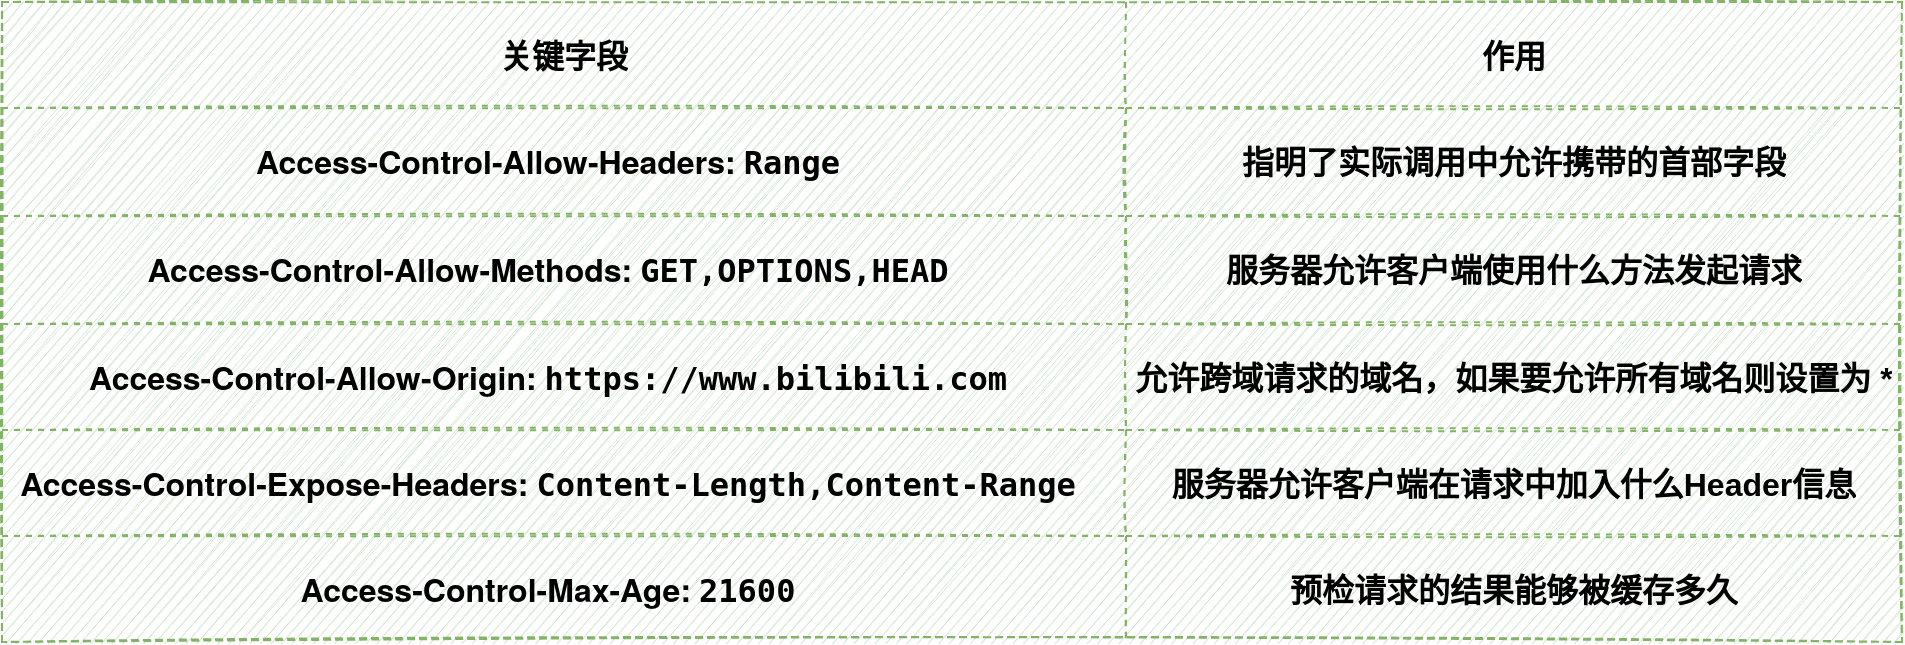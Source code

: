 <mxfile version="14.3.0" type="github">
  <diagram name="Page-1" id="bd83a815-5ea8-2e97-e5ec-87c9f400f2fa">
    <mxGraphModel dx="946" dy="495" grid="1" gridSize="10" guides="1" tooltips="1" connect="1" arrows="1" fold="1" page="1" pageScale="1.5" pageWidth="1169" pageHeight="826" math="0" shadow="0">
      <root>
        <mxCell id="0" style=";html=1;" />
        <mxCell id="1" style=";html=1;" parent="0" />
        <mxCell id="4hUw0P1e5kC0Aczj4ooU-27" value="" style="shape=table;html=1;whiteSpace=wrap;startSize=0;container=1;collapsible=0;childLayout=tableLayout;fillColor=#d5e8d4;strokeColor=#82b366;labelBackgroundColor=none;shadow=0;rounded=1;sketch=1;fontSize=16;fontStyle=1;dashed=1;" parent="1" vertex="1">
          <mxGeometry x="790" y="450" width="950" height="320" as="geometry" />
        </mxCell>
        <mxCell id="4hUw0P1e5kC0Aczj4ooU-28" value="" style="shape=partialRectangle;html=1;whiteSpace=wrap;collapsible=0;dropTarget=0;pointerEvents=0;fillColor=none;top=0;left=0;bottom=0;right=0;points=[[0,0.5],[1,0.5]];portConstraint=eastwest;strokeColor=#788AA3;labelBackgroundColor=none;sketch=1;fontSize=16;fontStyle=1;" parent="4hUw0P1e5kC0Aczj4ooU-27" vertex="1">
          <mxGeometry width="950" height="53" as="geometry" />
        </mxCell>
        <mxCell id="4hUw0P1e5kC0Aczj4ooU-29" value="&lt;span style=&quot;font-family: &amp;quot;open sans&amp;quot;, &amp;quot;clear sans&amp;quot;, &amp;quot;helvetica neue&amp;quot;, helvetica, arial, sans-serif; font-size: 16px; text-align: left;&quot;&gt;关键字段&lt;/span&gt;" style="shape=partialRectangle;html=1;whiteSpace=wrap;connectable=0;overflow=hidden;fillColor=none;top=0;left=0;bottom=0;right=0;strokeColor=#788AA3;labelBackgroundColor=none;sketch=1;fontSize=16;fontStyle=1;" parent="4hUw0P1e5kC0Aczj4ooU-28" vertex="1">
          <mxGeometry width="562" height="53" as="geometry" />
        </mxCell>
        <mxCell id="4hUw0P1e5kC0Aczj4ooU-30" value="&lt;span style=&quot;font-family: &amp;quot;open sans&amp;quot;, &amp;quot;clear sans&amp;quot;, &amp;quot;helvetica neue&amp;quot;, helvetica, arial, sans-serif; font-size: 16px; text-align: left;&quot;&gt;作用&lt;/span&gt;" style="shape=partialRectangle;html=1;whiteSpace=wrap;connectable=0;overflow=hidden;fillColor=none;top=0;left=0;bottom=0;right=0;strokeColor=#788AA3;labelBackgroundColor=none;sketch=1;fontSize=16;fontStyle=1;" parent="4hUw0P1e5kC0Aczj4ooU-28" vertex="1">
          <mxGeometry x="562" width="388" height="53" as="geometry" />
        </mxCell>
        <mxCell id="4hUw0P1e5kC0Aczj4ooU-31" value="" style="shape=partialRectangle;html=1;whiteSpace=wrap;collapsible=0;dropTarget=0;pointerEvents=0;fillColor=none;top=0;left=0;bottom=0;right=0;points=[[0,0.5],[1,0.5]];portConstraint=eastwest;strokeColor=#788AA3;labelBackgroundColor=none;fontSize=16;sketch=1;fontStyle=1;" parent="4hUw0P1e5kC0Aczj4ooU-27" vertex="1">
          <mxGeometry y="53" width="950" height="54" as="geometry" />
        </mxCell>
        <mxCell id="4hUw0P1e5kC0Aczj4ooU-32" value="&lt;div class=&quot;header-name&quot; style=&quot;font-family: &amp;quot;.sfnsdisplay-regular&amp;quot;, &amp;quot;helvetica neue&amp;quot;, &amp;quot;lucida grande&amp;quot;, sans-serif; font-size: 16px; text-align: left; box-sizing: border-box; min-width: 0px; min-height: 0px; display: inline-block; margin-right: 0.25em; vertical-align: top;&quot;&gt;Access-Control-Allow-Headers:&lt;/div&gt;&lt;span class=&quot;header-separator&quot; style=&quot;font-family: &amp;quot;.sfnsdisplay-regular&amp;quot;, &amp;quot;helvetica neue&amp;quot;, &amp;quot;lucida grande&amp;quot;, sans-serif; font-size: 16px; text-align: left; box-sizing: border-box; min-width: 0px; min-height: 0px;&quot;&gt;&lt;/span&gt;&lt;div class=&quot;header-value source-code&quot; style=&quot;text-align: left; box-sizing: border-box; min-width: 0px; min-height: 0px; font-family: menlo, monospace; display: inline; margin-right: 1em; word-break: break-all; margin-top: 1px; font-size: 16px;&quot;&gt;Range&lt;/div&gt;" style="shape=partialRectangle;html=1;whiteSpace=wrap;connectable=0;overflow=hidden;fillColor=none;top=0;left=0;bottom=0;right=0;strokeColor=#788AA3;labelBackgroundColor=none;fontSize=16;sketch=1;fontStyle=1;" parent="4hUw0P1e5kC0Aczj4ooU-31" vertex="1">
          <mxGeometry width="562" height="54" as="geometry" />
        </mxCell>
        <mxCell id="4hUw0P1e5kC0Aczj4ooU-33" value="&lt;span style=&quot;font-family: &amp;#34;open sans&amp;#34; , &amp;#34;clear sans&amp;#34; , &amp;#34;helvetica neue&amp;#34; , &amp;#34;helvetica&amp;#34; , &amp;#34;arial&amp;#34; , sans-serif ; font-size: 16px ; text-align: left&quot;&gt;指明了实际调用中允许携带的首部字段&lt;/span&gt;" style="shape=partialRectangle;html=1;whiteSpace=wrap;connectable=0;overflow=hidden;fillColor=none;top=0;left=0;bottom=0;right=0;strokeColor=#788AA3;labelBackgroundColor=none;fontSize=16;sketch=1;fontStyle=1;" parent="4hUw0P1e5kC0Aczj4ooU-31" vertex="1">
          <mxGeometry x="562" width="388" height="54" as="geometry" />
        </mxCell>
        <mxCell id="4hUw0P1e5kC0Aczj4ooU-34" value="" style="shape=partialRectangle;html=1;whiteSpace=wrap;collapsible=0;dropTarget=0;pointerEvents=0;fillColor=none;top=0;left=0;bottom=0;right=0;points=[[0,0.5],[1,0.5]];portConstraint=eastwest;strokeColor=#788AA3;labelBackgroundColor=none;fontSize=16;sketch=1;fontStyle=1;" parent="4hUw0P1e5kC0Aczj4ooU-27" vertex="1">
          <mxGeometry y="107" width="950" height="54" as="geometry" />
        </mxCell>
        <mxCell id="4hUw0P1e5kC0Aczj4ooU-35" value="&lt;div style=&quot;font-family: &amp;quot;menlo&amp;quot; , &amp;quot;monaco&amp;quot; , &amp;quot;courier new&amp;quot; , monospace ; font-size: 16px ; line-height: 21px&quot;&gt;&lt;div class=&quot;header-name&quot; style=&quot;font-family: &amp;quot;.sfnsdisplay-regular&amp;quot;, &amp;quot;helvetica neue&amp;quot;, &amp;quot;lucida grande&amp;quot;, sans-serif; font-size: 16px; text-align: left; box-sizing: border-box; min-width: 0px; min-height: 0px; display: inline-block; margin-right: 0.25em; vertical-align: top;&quot;&gt;Access-Control-Allow-Methods:&lt;/div&gt;&lt;span class=&quot;header-separator&quot; style=&quot;font-family: &amp;quot;.sfnsdisplay-regular&amp;quot;, &amp;quot;helvetica neue&amp;quot;, &amp;quot;lucida grande&amp;quot;, sans-serif; font-size: 16px; text-align: left; box-sizing: border-box; min-width: 0px; min-height: 0px;&quot;&gt;&lt;/span&gt;&lt;div class=&quot;header-value source-code&quot; style=&quot;font-size: 16px; text-align: left; box-sizing: border-box; min-width: 0px; min-height: 0px; font-family: menlo, monospace; display: inline; margin-right: 1em; word-break: break-all; margin-top: 1px;&quot;&gt;GET,OPTIONS,HEAD&lt;/div&gt;&lt;br style=&quot;font-size: 16px;&quot;&gt;&lt;/div&gt;" style="shape=partialRectangle;html=1;whiteSpace=wrap;connectable=0;overflow=hidden;fillColor=none;top=0;left=0;bottom=0;right=0;strokeColor=#788AA3;labelBackgroundColor=none;fontSize=16;sketch=1;fontStyle=1;" parent="4hUw0P1e5kC0Aczj4ooU-34" vertex="1">
          <mxGeometry width="562" height="54" as="geometry" />
        </mxCell>
        <mxCell id="4hUw0P1e5kC0Aczj4ooU-36" value="&lt;span style=&quot;font-size: 16px; text-align: left;&quot;&gt;服务器允许客户端使用什么方法发起请求&lt;/span&gt;" style="shape=partialRectangle;html=1;whiteSpace=wrap;connectable=0;overflow=hidden;fillColor=none;top=0;left=0;bottom=0;right=0;strokeColor=#788AA3;labelBackgroundColor=none;fontSize=16;sketch=1;fontStyle=1;" parent="4hUw0P1e5kC0Aczj4ooU-34" vertex="1">
          <mxGeometry x="562" width="388" height="54" as="geometry" />
        </mxCell>
        <mxCell id="tLYgwjl-dfper2AhRyFg-3" value="" style="shape=partialRectangle;html=1;whiteSpace=wrap;collapsible=0;dropTarget=0;pointerEvents=0;fillColor=none;top=0;left=0;bottom=0;right=0;points=[[0,0.5],[1,0.5]];portConstraint=eastwest;strokeColor=#788AA3;labelBackgroundColor=none;fontSize=16;sketch=1;fontStyle=1;" parent="4hUw0P1e5kC0Aczj4ooU-27" vertex="1">
          <mxGeometry y="161" width="950" height="53" as="geometry" />
        </mxCell>
        <mxCell id="tLYgwjl-dfper2AhRyFg-4" value="&lt;div style=&quot;font-family: &amp;quot;menlo&amp;quot; , &amp;quot;monaco&amp;quot; , &amp;quot;courier new&amp;quot; , monospace ; font-size: 16px ; line-height: 21px&quot;&gt;&lt;div class=&quot;header-name&quot; style=&quot;font-family: &amp;quot;.sfnsdisplay-regular&amp;quot;, &amp;quot;helvetica neue&amp;quot;, &amp;quot;lucida grande&amp;quot;, sans-serif; font-size: 16px; text-align: left; box-sizing: border-box; min-width: 0px; min-height: 0px; display: inline-block; margin-right: 0.25em; vertical-align: top;&quot;&gt;Access-Control-Allow-Origin:&lt;/div&gt;&lt;span class=&quot;header-separator&quot; style=&quot;font-family: &amp;quot;.sfnsdisplay-regular&amp;quot;, &amp;quot;helvetica neue&amp;quot;, &amp;quot;lucida grande&amp;quot;, sans-serif; font-size: 16px; text-align: left; box-sizing: border-box; min-width: 0px; min-height: 0px;&quot;&gt;&lt;/span&gt;&lt;div class=&quot;header-value source-code&quot; style=&quot;font-size: 16px; text-align: left; box-sizing: border-box; min-width: 0px; min-height: 0px; font-family: menlo, monospace; display: inline; margin-right: 1em; word-break: break-all; margin-top: 1px;&quot;&gt;https://www.bilibili.com&lt;/div&gt;&lt;br style=&quot;font-size: 16px;&quot;&gt;&lt;/div&gt;" style="shape=partialRectangle;html=1;whiteSpace=wrap;connectable=0;overflow=hidden;fillColor=none;top=0;left=0;bottom=0;right=0;strokeColor=#788AA3;labelBackgroundColor=none;fontSize=16;sketch=1;fontStyle=1;" parent="tLYgwjl-dfper2AhRyFg-3" vertex="1">
          <mxGeometry width="562" height="53" as="geometry" />
        </mxCell>
        <mxCell id="tLYgwjl-dfper2AhRyFg-5" value="&lt;span style=&quot;font-size: 16px; text-align: left;&quot;&gt;允许跨域请求的域名，如果要允许所有域名则设置为 *&lt;/span&gt;" style="shape=partialRectangle;html=1;whiteSpace=wrap;connectable=0;overflow=hidden;fillColor=none;top=0;left=0;bottom=0;right=0;strokeColor=#788AA3;labelBackgroundColor=none;fontSize=16;sketch=1;fontStyle=1;" parent="tLYgwjl-dfper2AhRyFg-3" vertex="1">
          <mxGeometry x="562" width="388" height="53" as="geometry" />
        </mxCell>
        <mxCell id="tLYgwjl-dfper2AhRyFg-19" value="" style="shape=partialRectangle;html=1;whiteSpace=wrap;collapsible=0;dropTarget=0;pointerEvents=0;fillColor=none;top=0;left=0;bottom=0;right=0;points=[[0,0.5],[1,0.5]];portConstraint=eastwest;strokeColor=#788AA3;labelBackgroundColor=none;fontSize=16;sketch=1;fontStyle=1;" parent="4hUw0P1e5kC0Aczj4ooU-27" vertex="1">
          <mxGeometry y="214" width="950" height="53" as="geometry" />
        </mxCell>
        <mxCell id="tLYgwjl-dfper2AhRyFg-20" value="&lt;div style=&quot;font-family: &amp;quot;menlo&amp;quot; , &amp;quot;monaco&amp;quot; , &amp;quot;courier new&amp;quot; , monospace ; font-size: 16px ; line-height: 21px&quot;&gt;&lt;div class=&quot;header-name&quot; style=&quot;font-family: &amp;quot;.sfnsdisplay-regular&amp;quot;, &amp;quot;helvetica neue&amp;quot;, &amp;quot;lucida grande&amp;quot;, sans-serif; font-size: 16px; text-align: left; box-sizing: border-box; min-width: 0px; min-height: 0px; display: inline-block; margin-right: 0.25em; vertical-align: top;&quot;&gt;Access-Control-Expose-Headers:&lt;/div&gt;&lt;span class=&quot;header-separator&quot; style=&quot;font-family: &amp;quot;.sfnsdisplay-regular&amp;quot;, &amp;quot;helvetica neue&amp;quot;, &amp;quot;lucida grande&amp;quot;, sans-serif; font-size: 16px; text-align: left; box-sizing: border-box; min-width: 0px; min-height: 0px;&quot;&gt;&lt;/span&gt;&lt;div class=&quot;header-value source-code&quot; style=&quot;font-size: 16px; text-align: left; box-sizing: border-box; min-width: 0px; min-height: 0px; font-family: menlo, monospace; display: inline; margin-right: 1em; word-break: break-all; margin-top: 1px;&quot;&gt;Content-Length,Content-Range&lt;/div&gt;&lt;br style=&quot;font-size: 16px;&quot;&gt;&lt;/div&gt;" style="shape=partialRectangle;html=1;whiteSpace=wrap;connectable=0;overflow=hidden;fillColor=none;top=0;left=0;bottom=0;right=0;strokeColor=#788AA3;labelBackgroundColor=none;fontSize=16;sketch=1;fontStyle=1;" parent="tLYgwjl-dfper2AhRyFg-19" vertex="1">
          <mxGeometry width="562" height="53" as="geometry" />
        </mxCell>
        <mxCell id="tLYgwjl-dfper2AhRyFg-21" value="&lt;span style=&quot;font-size: 16px; text-align: left;&quot;&gt;服务器允许客户端在请求中加入什么Header信息&lt;/span&gt;" style="shape=partialRectangle;html=1;whiteSpace=wrap;connectable=0;overflow=hidden;fillColor=none;top=0;left=0;bottom=0;right=0;strokeColor=#788AA3;labelBackgroundColor=none;fontSize=16;sketch=1;fontStyle=1;" parent="tLYgwjl-dfper2AhRyFg-19" vertex="1">
          <mxGeometry x="562" width="388" height="53" as="geometry" />
        </mxCell>
        <mxCell id="tLYgwjl-dfper2AhRyFg-38" value="" style="shape=partialRectangle;html=1;whiteSpace=wrap;collapsible=0;dropTarget=0;pointerEvents=0;fillColor=none;top=0;left=0;bottom=0;right=0;points=[[0,0.5],[1,0.5]];portConstraint=eastwest;strokeColor=#788AA3;labelBackgroundColor=none;fontSize=16;sketch=1;fontStyle=1;" parent="4hUw0P1e5kC0Aczj4ooU-27" vertex="1">
          <mxGeometry y="267" width="950" height="53" as="geometry" />
        </mxCell>
        <mxCell id="tLYgwjl-dfper2AhRyFg-39" value="&lt;div style=&quot;font-family: &amp;quot;menlo&amp;quot; , &amp;quot;monaco&amp;quot; , &amp;quot;courier new&amp;quot; , monospace ; font-size: 16px ; line-height: 21px&quot;&gt;&lt;div class=&quot;header-name&quot; style=&quot;font-family: &amp;quot;.sfnsdisplay-regular&amp;quot;, &amp;quot;helvetica neue&amp;quot;, &amp;quot;lucida grande&amp;quot;, sans-serif; font-size: 16px; text-align: left; box-sizing: border-box; min-width: 0px; min-height: 0px; display: inline-block; margin-right: 0.25em; vertical-align: top;&quot;&gt;Access-Control-Max-Age:&lt;/div&gt;&lt;span class=&quot;header-separator&quot; style=&quot;font-family: &amp;quot;.sfnsdisplay-regular&amp;quot;, &amp;quot;helvetica neue&amp;quot;, &amp;quot;lucida grande&amp;quot;, sans-serif; font-size: 16px; text-align: left; box-sizing: border-box; min-width: 0px; min-height: 0px;&quot;&gt;&lt;/span&gt;&lt;div class=&quot;header-value source-code&quot; style=&quot;font-size: 16px; text-align: left; box-sizing: border-box; min-width: 0px; min-height: 0px; font-family: menlo, monospace; display: inline; margin-right: 1em; word-break: break-all; margin-top: 1px;&quot;&gt;21600&lt;/div&gt;&lt;br style=&quot;font-size: 16px;&quot;&gt;&lt;/div&gt;" style="shape=partialRectangle;html=1;whiteSpace=wrap;connectable=0;overflow=hidden;fillColor=none;top=0;left=0;bottom=0;right=0;strokeColor=#788AA3;labelBackgroundColor=none;fontSize=16;sketch=1;fontStyle=1;" parent="tLYgwjl-dfper2AhRyFg-38" vertex="1">
          <mxGeometry width="562" height="53" as="geometry" />
        </mxCell>
        <mxCell id="tLYgwjl-dfper2AhRyFg-40" value="&lt;span style=&quot;font-size: 16px; text-align: left;&quot;&gt;预检请求的结果能够被缓存多久&lt;/span&gt;" style="shape=partialRectangle;html=1;whiteSpace=wrap;connectable=0;overflow=hidden;fillColor=none;top=0;left=0;bottom=0;right=0;strokeColor=#788AA3;labelBackgroundColor=none;fontSize=16;sketch=1;fontStyle=1;" parent="tLYgwjl-dfper2AhRyFg-38" vertex="1">
          <mxGeometry x="562" width="388" height="53" as="geometry" />
        </mxCell>
      </root>
    </mxGraphModel>
  </diagram>
</mxfile>
